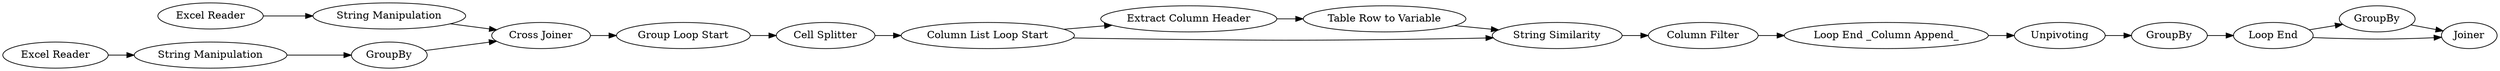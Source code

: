 digraph {
	12 -> 10
	7 -> 22
	9 -> 18
	2 -> 6
	21 -> 22
	9 -> 3
	18 -> 19
	19 -> 3
	14 -> 20
	22 -> 8
	8 -> 4
	20 -> 11
	1 -> 7
	11 -> 26
	11 -> 28
	10 -> 14
	6 -> 21
	3 -> 12
	26 -> 28
	4 -> 9
	7 [label="String Manipulation"]
	9 [label="Column List Loop Start"]
	18 [label="Extract Column Header"]
	21 [label=GroupBy]
	26 [label=GroupBy]
	8 [label="Group Loop Start"]
	3 [label="String Similarity"]
	19 [label="Table Row to Variable"]
	6 [label="String Manipulation"]
	12 [label="Column Filter"]
	10 [label="Loop End _Column Append_"]
	1 [label="Excel Reader"]
	22 [label="Cross Joiner"]
	28 [label=Joiner]
	11 [label="Loop End"]
	4 [label="Cell Splitter"]
	14 [label=Unpivoting]
	20 [label=GroupBy]
	2 [label="Excel Reader"]
	rankdir=LR
}
